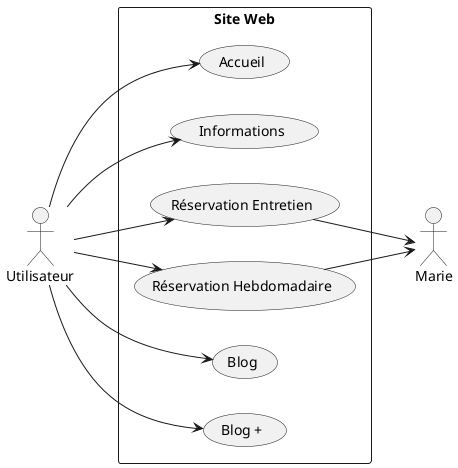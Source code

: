 @startuml
left to right direction
actor Utilisateur as U
actor Marie as M

rectangle "Site Web" {
  U --> (Accueil)
  U --> (Informations)
  U --> (Réservation Entretien)
  U --> (Réservation Hebdomadaire)
  U --> (Blog)
  U --> (Blog +)
  (Réservation Entretien) --> M
  (Réservation Hebdomadaire) --> M
}
@enduml
